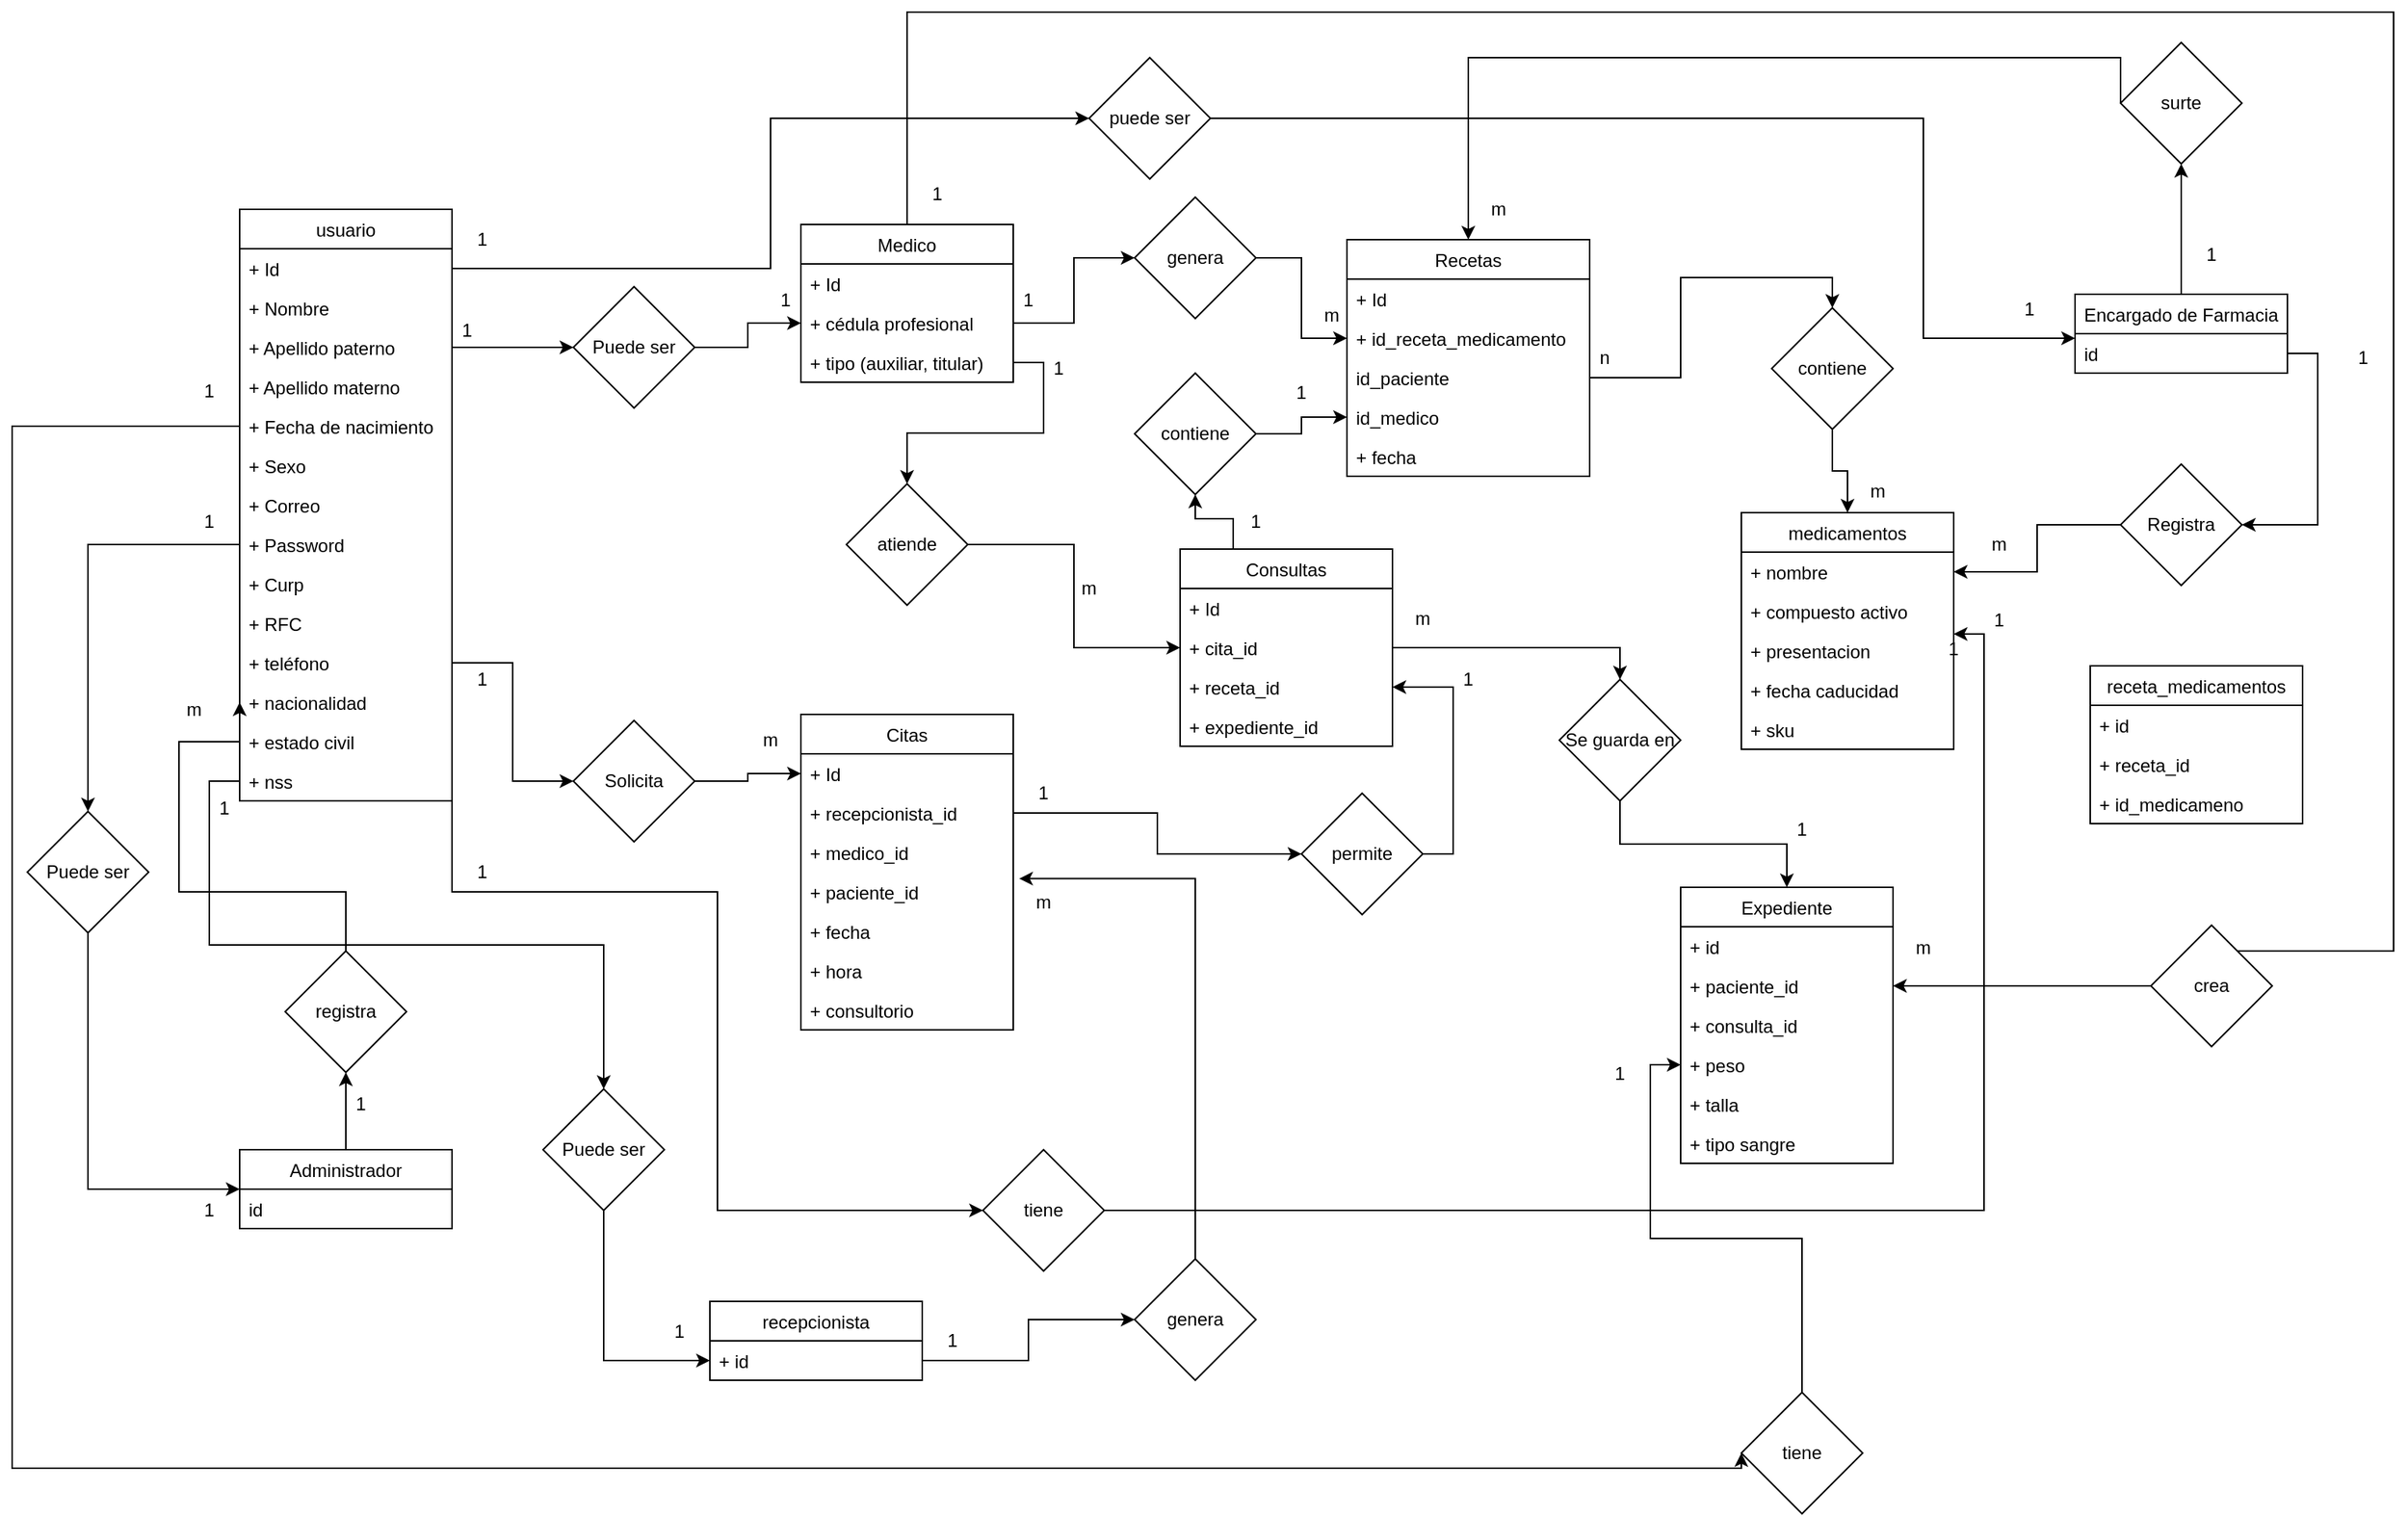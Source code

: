 <mxfile version="13.10.4" type="google"><diagram name="Page-1" id="9f46799a-70d6-7492-0946-bef42562c5a5"><mxGraphModel dx="3268" dy="1892" grid="1" gridSize="10" guides="1" tooltips="1" connect="1" arrows="1" fold="1" page="1" pageScale="1" pageWidth="1100" pageHeight="850" background="#ffffff" math="0" shadow="0"><root><mxCell id="0"/><mxCell id="1" parent="0"/><mxCell id="gloL415B7607aXPu7DoJ-1" value="usuario" style="swimlane;fontStyle=0;childLayout=stackLayout;horizontal=1;startSize=26;fillColor=none;horizontalStack=0;resizeParent=1;resizeParentMax=0;resizeLast=0;collapsible=1;marginBottom=0;" parent="1" vertex="1"><mxGeometry x="60" y="40" width="140" height="390" as="geometry"><mxRectangle x="60" y="40" width="70" height="26" as="alternateBounds"/></mxGeometry></mxCell><mxCell id="gloL415B7607aXPu7DoJ-2" value="+ Id" style="text;strokeColor=none;fillColor=none;align=left;verticalAlign=top;spacingLeft=4;spacingRight=4;overflow=hidden;rotatable=0;points=[[0,0.5],[1,0.5]];portConstraint=eastwest;" parent="gloL415B7607aXPu7DoJ-1" vertex="1"><mxGeometry y="26" width="140" height="26" as="geometry"/></mxCell><mxCell id="gloL415B7607aXPu7DoJ-3" value="+ Nombre" style="text;strokeColor=none;fillColor=none;align=left;verticalAlign=top;spacingLeft=4;spacingRight=4;overflow=hidden;rotatable=0;points=[[0,0.5],[1,0.5]];portConstraint=eastwest;" parent="gloL415B7607aXPu7DoJ-1" vertex="1"><mxGeometry y="52" width="140" height="26" as="geometry"/></mxCell><mxCell id="gloL415B7607aXPu7DoJ-4" value="+ Apellido paterno&#10;" style="text;strokeColor=none;fillColor=none;align=left;verticalAlign=top;spacingLeft=4;spacingRight=4;overflow=hidden;rotatable=0;points=[[0,0.5],[1,0.5]];portConstraint=eastwest;" parent="gloL415B7607aXPu7DoJ-1" vertex="1"><mxGeometry y="78" width="140" height="26" as="geometry"/></mxCell><mxCell id="gloL415B7607aXPu7DoJ-7" value="+ Apellido materno&#10;" style="text;strokeColor=none;fillColor=none;align=left;verticalAlign=top;spacingLeft=4;spacingRight=4;overflow=hidden;rotatable=0;points=[[0,0.5],[1,0.5]];portConstraint=eastwest;" parent="gloL415B7607aXPu7DoJ-1" vertex="1"><mxGeometry y="104" width="140" height="26" as="geometry"/></mxCell><mxCell id="gloL415B7607aXPu7DoJ-11" value="+ Fecha de nacimiento&#10;" style="text;strokeColor=none;fillColor=none;align=left;verticalAlign=top;spacingLeft=4;spacingRight=4;overflow=hidden;rotatable=0;points=[[0,0.5],[1,0.5]];portConstraint=eastwest;" parent="gloL415B7607aXPu7DoJ-1" vertex="1"><mxGeometry y="130" width="140" height="26" as="geometry"/></mxCell><mxCell id="gloL415B7607aXPu7DoJ-12" value="+ Sexo&#10;" style="text;strokeColor=none;fillColor=none;align=left;verticalAlign=top;spacingLeft=4;spacingRight=4;overflow=hidden;rotatable=0;points=[[0,0.5],[1,0.5]];portConstraint=eastwest;" parent="gloL415B7607aXPu7DoJ-1" vertex="1"><mxGeometry y="156" width="140" height="26" as="geometry"/></mxCell><mxCell id="gloL415B7607aXPu7DoJ-8" value="+ Correo&#10;" style="text;strokeColor=none;fillColor=none;align=left;verticalAlign=top;spacingLeft=4;spacingRight=4;overflow=hidden;rotatable=0;points=[[0,0.5],[1,0.5]];portConstraint=eastwest;" parent="gloL415B7607aXPu7DoJ-1" vertex="1"><mxGeometry y="182" width="140" height="26" as="geometry"/></mxCell><mxCell id="gloL415B7607aXPu7DoJ-9" value="+ Password" style="text;strokeColor=none;fillColor=none;align=left;verticalAlign=top;spacingLeft=4;spacingRight=4;overflow=hidden;rotatable=0;points=[[0,0.5],[1,0.5]];portConstraint=eastwest;" parent="gloL415B7607aXPu7DoJ-1" vertex="1"><mxGeometry y="208" width="140" height="26" as="geometry"/></mxCell><mxCell id="gloL415B7607aXPu7DoJ-10" value="+ Curp" style="text;strokeColor=none;fillColor=none;align=left;verticalAlign=top;spacingLeft=4;spacingRight=4;overflow=hidden;rotatable=0;points=[[0,0.5],[1,0.5]];portConstraint=eastwest;" parent="gloL415B7607aXPu7DoJ-1" vertex="1"><mxGeometry y="234" width="140" height="26" as="geometry"/></mxCell><mxCell id="rCrVmFSJIiXBwT7Ef0AW-1" value="+ RFC&#10;" style="text;strokeColor=none;fillColor=none;align=left;verticalAlign=top;spacingLeft=4;spacingRight=4;overflow=hidden;rotatable=0;points=[[0,0.5],[1,0.5]];portConstraint=eastwest;" vertex="1" parent="gloL415B7607aXPu7DoJ-1"><mxGeometry y="260" width="140" height="26" as="geometry"/></mxCell><mxCell id="rCrVmFSJIiXBwT7Ef0AW-5" value="+ teléfono&#10;" style="text;strokeColor=none;fillColor=none;align=left;verticalAlign=top;spacingLeft=4;spacingRight=4;overflow=hidden;rotatable=0;points=[[0,0.5],[1,0.5]];portConstraint=eastwest;" vertex="1" parent="gloL415B7607aXPu7DoJ-1"><mxGeometry y="286" width="140" height="26" as="geometry"/></mxCell><mxCell id="rCrVmFSJIiXBwT7Ef0AW-116" value="+ nacionalidad&#10;" style="text;strokeColor=none;fillColor=none;align=left;verticalAlign=top;spacingLeft=4;spacingRight=4;overflow=hidden;rotatable=0;points=[[0,0.5],[1,0.5]];portConstraint=eastwest;" vertex="1" parent="gloL415B7607aXPu7DoJ-1"><mxGeometry y="312" width="140" height="26" as="geometry"/></mxCell><mxCell id="rCrVmFSJIiXBwT7Ef0AW-6" value="+ estado civil" style="text;strokeColor=none;fillColor=none;align=left;verticalAlign=top;spacingLeft=4;spacingRight=4;overflow=hidden;rotatable=0;points=[[0,0.5],[1,0.5]];portConstraint=eastwest;" vertex="1" parent="gloL415B7607aXPu7DoJ-1"><mxGeometry y="338" width="140" height="26" as="geometry"/></mxCell><mxCell id="rCrVmFSJIiXBwT7Ef0AW-7" value="+ nss&#10;" style="text;strokeColor=none;fillColor=none;align=left;verticalAlign=top;spacingLeft=4;spacingRight=4;overflow=hidden;rotatable=0;points=[[0,0.5],[1,0.5]];portConstraint=eastwest;" vertex="1" parent="gloL415B7607aXPu7DoJ-1"><mxGeometry y="364" width="140" height="26" as="geometry"/></mxCell><mxCell id="rCrVmFSJIiXBwT7Ef0AW-23" style="edgeStyle=orthogonalEdgeStyle;rounded=0;orthogonalLoop=1;jettySize=auto;html=1;exitX=1;exitY=0.5;exitDx=0;exitDy=0;entryX=0;entryY=0.5;entryDx=0;entryDy=0;" edge="1" parent="1" source="rCrVmFSJIiXBwT7Ef0AW-8" target="rCrVmFSJIiXBwT7Ef0AW-21"><mxGeometry relative="1" as="geometry"/></mxCell><mxCell id="rCrVmFSJIiXBwT7Ef0AW-8" value="Puede ser" style="rhombus;whiteSpace=wrap;html=1;" vertex="1" parent="1"><mxGeometry x="280" y="91" width="80" height="80" as="geometry"/></mxCell><mxCell id="rCrVmFSJIiXBwT7Ef0AW-9" style="edgeStyle=orthogonalEdgeStyle;rounded=0;orthogonalLoop=1;jettySize=auto;html=1;exitX=1;exitY=0.5;exitDx=0;exitDy=0;entryX=0;entryY=0.5;entryDx=0;entryDy=0;" edge="1" parent="1" source="gloL415B7607aXPu7DoJ-4" target="rCrVmFSJIiXBwT7Ef0AW-8"><mxGeometry relative="1" as="geometry"/></mxCell><mxCell id="rCrVmFSJIiXBwT7Ef0AW-12" value="1" style="text;html=1;strokeColor=none;fillColor=none;align=center;verticalAlign=middle;whiteSpace=wrap;rounded=0;" vertex="1" parent="1"><mxGeometry x="190" y="110" width="40" height="20" as="geometry"/></mxCell><mxCell id="rCrVmFSJIiXBwT7Ef0AW-210" style="edgeStyle=orthogonalEdgeStyle;rounded=0;orthogonalLoop=1;jettySize=auto;html=1;exitX=0.5;exitY=0;exitDx=0;exitDy=0;entryX=0.5;entryY=0;entryDx=0;entryDy=0;" edge="1" parent="1" source="rCrVmFSJIiXBwT7Ef0AW-19" target="rCrVmFSJIiXBwT7Ef0AW-209"><mxGeometry relative="1" as="geometry"><Array as="points"><mxPoint x="500" y="-90"/><mxPoint x="1480" y="-90"/><mxPoint x="1480" y="529"/></Array></mxGeometry></mxCell><mxCell id="rCrVmFSJIiXBwT7Ef0AW-19" value="Medico" style="swimlane;fontStyle=0;childLayout=stackLayout;horizontal=1;startSize=26;fillColor=none;horizontalStack=0;resizeParent=1;resizeParentMax=0;resizeLast=0;collapsible=1;marginBottom=0;" vertex="1" parent="1"><mxGeometry x="430" y="50" width="140" height="104" as="geometry"/></mxCell><mxCell id="rCrVmFSJIiXBwT7Ef0AW-20" value="+ Id" style="text;strokeColor=none;fillColor=none;align=left;verticalAlign=top;spacingLeft=4;spacingRight=4;overflow=hidden;rotatable=0;points=[[0,0.5],[1,0.5]];portConstraint=eastwest;" vertex="1" parent="rCrVmFSJIiXBwT7Ef0AW-19"><mxGeometry y="26" width="140" height="26" as="geometry"/></mxCell><mxCell id="rCrVmFSJIiXBwT7Ef0AW-21" value="+ cédula profesional" style="text;strokeColor=none;fillColor=none;align=left;verticalAlign=top;spacingLeft=4;spacingRight=4;overflow=hidden;rotatable=0;points=[[0,0.5],[1,0.5]];portConstraint=eastwest;" vertex="1" parent="rCrVmFSJIiXBwT7Ef0AW-19"><mxGeometry y="52" width="140" height="26" as="geometry"/></mxCell><mxCell id="rCrVmFSJIiXBwT7Ef0AW-22" value="+ tipo (auxiliar, titular)" style="text;strokeColor=none;fillColor=none;align=left;verticalAlign=top;spacingLeft=4;spacingRight=4;overflow=hidden;rotatable=0;points=[[0,0.5],[1,0.5]];portConstraint=eastwest;" vertex="1" parent="rCrVmFSJIiXBwT7Ef0AW-19"><mxGeometry y="78" width="140" height="26" as="geometry"/></mxCell><mxCell id="rCrVmFSJIiXBwT7Ef0AW-24" value="1" style="text;html=1;strokeColor=none;fillColor=none;align=center;verticalAlign=middle;whiteSpace=wrap;rounded=0;" vertex="1" parent="1"><mxGeometry x="400" y="90" width="40" height="20" as="geometry"/></mxCell><mxCell id="rCrVmFSJIiXBwT7Ef0AW-38" style="edgeStyle=orthogonalEdgeStyle;rounded=0;orthogonalLoop=1;jettySize=auto;html=1;exitX=1;exitY=0.5;exitDx=0;exitDy=0;entryX=0;entryY=0.5;entryDx=0;entryDy=0;" edge="1" parent="1" source="rCrVmFSJIiXBwT7Ef0AW-26" target="rCrVmFSJIiXBwT7Ef0AW-31"><mxGeometry relative="1" as="geometry"/></mxCell><mxCell id="rCrVmFSJIiXBwT7Ef0AW-26" value="Solicita" style="rhombus;whiteSpace=wrap;html=1;" vertex="1" parent="1"><mxGeometry x="280" y="377" width="80" height="80" as="geometry"/></mxCell><mxCell id="rCrVmFSJIiXBwT7Ef0AW-27" style="edgeStyle=orthogonalEdgeStyle;rounded=0;orthogonalLoop=1;jettySize=auto;html=1;exitX=1;exitY=0.5;exitDx=0;exitDy=0;entryX=0;entryY=0.5;entryDx=0;entryDy=0;" edge="1" parent="1" source="rCrVmFSJIiXBwT7Ef0AW-5" target="rCrVmFSJIiXBwT7Ef0AW-26"><mxGeometry relative="1" as="geometry"/></mxCell><mxCell id="rCrVmFSJIiXBwT7Ef0AW-28" value="1" style="text;html=1;strokeColor=none;fillColor=none;align=center;verticalAlign=middle;whiteSpace=wrap;rounded=0;" vertex="1" parent="1"><mxGeometry x="200" y="340" width="40" height="20" as="geometry"/></mxCell><mxCell id="rCrVmFSJIiXBwT7Ef0AW-30" value="Citas" style="swimlane;fontStyle=0;childLayout=stackLayout;horizontal=1;startSize=26;fillColor=none;horizontalStack=0;resizeParent=1;resizeParentMax=0;resizeLast=0;collapsible=1;marginBottom=0;" vertex="1" parent="1"><mxGeometry x="430" y="373" width="140" height="208" as="geometry"/></mxCell><mxCell id="rCrVmFSJIiXBwT7Ef0AW-31" value="+ Id" style="text;strokeColor=none;fillColor=none;align=left;verticalAlign=top;spacingLeft=4;spacingRight=4;overflow=hidden;rotatable=0;points=[[0,0.5],[1,0.5]];portConstraint=eastwest;" vertex="1" parent="rCrVmFSJIiXBwT7Ef0AW-30"><mxGeometry y="26" width="140" height="26" as="geometry"/></mxCell><mxCell id="rCrVmFSJIiXBwT7Ef0AW-32" value="+ recepcionista_id" style="text;strokeColor=none;fillColor=none;align=left;verticalAlign=top;spacingLeft=4;spacingRight=4;overflow=hidden;rotatable=0;points=[[0,0.5],[1,0.5]];portConstraint=eastwest;" vertex="1" parent="rCrVmFSJIiXBwT7Ef0AW-30"><mxGeometry y="52" width="140" height="26" as="geometry"/></mxCell><mxCell id="rCrVmFSJIiXBwT7Ef0AW-33" value="+ medico_id" style="text;strokeColor=none;fillColor=none;align=left;verticalAlign=top;spacingLeft=4;spacingRight=4;overflow=hidden;rotatable=0;points=[[0,0.5],[1,0.5]];portConstraint=eastwest;" vertex="1" parent="rCrVmFSJIiXBwT7Ef0AW-30"><mxGeometry y="78" width="140" height="26" as="geometry"/></mxCell><mxCell id="rCrVmFSJIiXBwT7Ef0AW-34" value="+ paciente_id" style="text;strokeColor=none;fillColor=none;align=left;verticalAlign=top;spacingLeft=4;spacingRight=4;overflow=hidden;rotatable=0;points=[[0,0.5],[1,0.5]];portConstraint=eastwest;" vertex="1" parent="rCrVmFSJIiXBwT7Ef0AW-30"><mxGeometry y="104" width="140" height="26" as="geometry"/></mxCell><mxCell id="rCrVmFSJIiXBwT7Ef0AW-35" value="+ fecha" style="text;strokeColor=none;fillColor=none;align=left;verticalAlign=top;spacingLeft=4;spacingRight=4;overflow=hidden;rotatable=0;points=[[0,0.5],[1,0.5]];portConstraint=eastwest;" vertex="1" parent="rCrVmFSJIiXBwT7Ef0AW-30"><mxGeometry y="130" width="140" height="26" as="geometry"/></mxCell><mxCell id="rCrVmFSJIiXBwT7Ef0AW-36" value="+ hora" style="text;strokeColor=none;fillColor=none;align=left;verticalAlign=top;spacingLeft=4;spacingRight=4;overflow=hidden;rotatable=0;points=[[0,0.5],[1,0.5]];portConstraint=eastwest;" vertex="1" parent="rCrVmFSJIiXBwT7Ef0AW-30"><mxGeometry y="156" width="140" height="26" as="geometry"/></mxCell><mxCell id="rCrVmFSJIiXBwT7Ef0AW-37" value="+ consultorio" style="text;strokeColor=none;fillColor=none;align=left;verticalAlign=top;spacingLeft=4;spacingRight=4;overflow=hidden;rotatable=0;points=[[0,0.5],[1,0.5]];portConstraint=eastwest;" vertex="1" parent="rCrVmFSJIiXBwT7Ef0AW-30"><mxGeometry y="182" width="140" height="26" as="geometry"/></mxCell><mxCell id="rCrVmFSJIiXBwT7Ef0AW-40" value="m" style="text;html=1;strokeColor=none;fillColor=none;align=center;verticalAlign=middle;whiteSpace=wrap;rounded=0;" vertex="1" parent="1"><mxGeometry x="390" y="380" width="40" height="20" as="geometry"/></mxCell><mxCell id="rCrVmFSJIiXBwT7Ef0AW-50" style="edgeStyle=orthogonalEdgeStyle;rounded=0;orthogonalLoop=1;jettySize=auto;html=1;exitX=1;exitY=0.5;exitDx=0;exitDy=0;" edge="1" parent="1" source="rCrVmFSJIiXBwT7Ef0AW-42" target="rCrVmFSJIiXBwT7Ef0AW-48"><mxGeometry relative="1" as="geometry"/></mxCell><mxCell id="rCrVmFSJIiXBwT7Ef0AW-42" value="genera" style="rhombus;whiteSpace=wrap;html=1;" vertex="1" parent="1"><mxGeometry x="650" y="32" width="80" height="80" as="geometry"/></mxCell><mxCell id="rCrVmFSJIiXBwT7Ef0AW-43" style="edgeStyle=orthogonalEdgeStyle;rounded=0;orthogonalLoop=1;jettySize=auto;html=1;exitX=1;exitY=0.5;exitDx=0;exitDy=0;entryX=0;entryY=0.5;entryDx=0;entryDy=0;" edge="1" parent="1" source="rCrVmFSJIiXBwT7Ef0AW-21" target="rCrVmFSJIiXBwT7Ef0AW-42"><mxGeometry relative="1" as="geometry"/></mxCell><mxCell id="rCrVmFSJIiXBwT7Ef0AW-45" value="1" style="text;html=1;strokeColor=none;fillColor=none;align=center;verticalAlign=middle;whiteSpace=wrap;rounded=0;" vertex="1" parent="1"><mxGeometry x="560" y="90" width="40" height="20" as="geometry"/></mxCell><mxCell id="rCrVmFSJIiXBwT7Ef0AW-46" value="Recetas" style="swimlane;fontStyle=0;childLayout=stackLayout;horizontal=1;startSize=26;fillColor=none;horizontalStack=0;resizeParent=1;resizeParentMax=0;resizeLast=0;collapsible=1;marginBottom=0;" vertex="1" parent="1"><mxGeometry x="790" y="60" width="160" height="156" as="geometry"/></mxCell><mxCell id="rCrVmFSJIiXBwT7Ef0AW-47" value="+ Id" style="text;strokeColor=none;fillColor=none;align=left;verticalAlign=top;spacingLeft=4;spacingRight=4;overflow=hidden;rotatable=0;points=[[0,0.5],[1,0.5]];portConstraint=eastwest;" vertex="1" parent="rCrVmFSJIiXBwT7Ef0AW-46"><mxGeometry y="26" width="160" height="26" as="geometry"/></mxCell><mxCell id="rCrVmFSJIiXBwT7Ef0AW-48" value="+ id_receta_medicamento" style="text;strokeColor=none;fillColor=none;align=left;verticalAlign=top;spacingLeft=4;spacingRight=4;overflow=hidden;rotatable=0;points=[[0,0.5],[1,0.5]];portConstraint=eastwest;" vertex="1" parent="rCrVmFSJIiXBwT7Ef0AW-46"><mxGeometry y="52" width="160" height="26" as="geometry"/></mxCell><mxCell id="rCrVmFSJIiXBwT7Ef0AW-49" value="id_paciente" style="text;strokeColor=none;fillColor=none;align=left;verticalAlign=top;spacingLeft=4;spacingRight=4;overflow=hidden;rotatable=0;points=[[0,0.5],[1,0.5]];portConstraint=eastwest;" vertex="1" parent="rCrVmFSJIiXBwT7Ef0AW-46"><mxGeometry y="78" width="160" height="26" as="geometry"/></mxCell><mxCell id="rCrVmFSJIiXBwT7Ef0AW-54" value="id_medico" style="text;strokeColor=none;fillColor=none;align=left;verticalAlign=top;spacingLeft=4;spacingRight=4;overflow=hidden;rotatable=0;points=[[0,0.5],[1,0.5]];portConstraint=eastwest;" vertex="1" parent="rCrVmFSJIiXBwT7Ef0AW-46"><mxGeometry y="104" width="160" height="26" as="geometry"/></mxCell><mxCell id="rCrVmFSJIiXBwT7Ef0AW-53" value="+ fecha&#10;" style="text;strokeColor=none;fillColor=none;align=left;verticalAlign=top;spacingLeft=4;spacingRight=4;overflow=hidden;rotatable=0;points=[[0,0.5],[1,0.5]];portConstraint=eastwest;" vertex="1" parent="rCrVmFSJIiXBwT7Ef0AW-46"><mxGeometry y="130" width="160" height="26" as="geometry"/></mxCell><mxCell id="rCrVmFSJIiXBwT7Ef0AW-52" value="m" style="text;html=1;strokeColor=none;fillColor=none;align=center;verticalAlign=middle;whiteSpace=wrap;rounded=0;" vertex="1" parent="1"><mxGeometry x="760" y="100" width="40" height="20" as="geometry"/></mxCell><mxCell id="rCrVmFSJIiXBwT7Ef0AW-66" style="edgeStyle=orthogonalEdgeStyle;rounded=0;orthogonalLoop=1;jettySize=auto;html=1;exitX=1;exitY=0.5;exitDx=0;exitDy=0;entryX=0;entryY=0.5;entryDx=0;entryDy=0;" edge="1" parent="1" source="rCrVmFSJIiXBwT7Ef0AW-55" target="rCrVmFSJIiXBwT7Ef0AW-64"><mxGeometry relative="1" as="geometry"/></mxCell><mxCell id="rCrVmFSJIiXBwT7Ef0AW-55" value="atiende" style="rhombus;whiteSpace=wrap;html=1;" vertex="1" parent="1"><mxGeometry x="460" y="221" width="80" height="80" as="geometry"/></mxCell><mxCell id="rCrVmFSJIiXBwT7Ef0AW-57" style="edgeStyle=orthogonalEdgeStyle;rounded=0;orthogonalLoop=1;jettySize=auto;html=1;exitX=1;exitY=0.5;exitDx=0;exitDy=0;" edge="1" parent="1" source="rCrVmFSJIiXBwT7Ef0AW-22" target="rCrVmFSJIiXBwT7Ef0AW-55"><mxGeometry relative="1" as="geometry"/></mxCell><mxCell id="rCrVmFSJIiXBwT7Ef0AW-58" value="1" style="text;html=1;strokeColor=none;fillColor=none;align=center;verticalAlign=middle;whiteSpace=wrap;rounded=0;" vertex="1" parent="1"><mxGeometry x="500" y="20" width="40" height="20" as="geometry"/></mxCell><mxCell id="rCrVmFSJIiXBwT7Ef0AW-203" style="edgeStyle=orthogonalEdgeStyle;rounded=0;orthogonalLoop=1;jettySize=auto;html=1;exitX=0.25;exitY=0;exitDx=0;exitDy=0;entryX=0.5;entryY=1;entryDx=0;entryDy=0;" edge="1" parent="1" source="rCrVmFSJIiXBwT7Ef0AW-62" target="rCrVmFSJIiXBwT7Ef0AW-202"><mxGeometry relative="1" as="geometry"/></mxCell><mxCell id="rCrVmFSJIiXBwT7Ef0AW-62" value="Consultas" style="swimlane;fontStyle=0;childLayout=stackLayout;horizontal=1;startSize=26;fillColor=none;horizontalStack=0;resizeParent=1;resizeParentMax=0;resizeLast=0;collapsible=1;marginBottom=0;" vertex="1" parent="1"><mxGeometry x="680" y="264" width="140" height="130" as="geometry"/></mxCell><mxCell id="rCrVmFSJIiXBwT7Ef0AW-63" value="+ Id" style="text;strokeColor=none;fillColor=none;align=left;verticalAlign=top;spacingLeft=4;spacingRight=4;overflow=hidden;rotatable=0;points=[[0,0.5],[1,0.5]];portConstraint=eastwest;" vertex="1" parent="rCrVmFSJIiXBwT7Ef0AW-62"><mxGeometry y="26" width="140" height="26" as="geometry"/></mxCell><mxCell id="rCrVmFSJIiXBwT7Ef0AW-64" value="+ cita_id" style="text;strokeColor=none;fillColor=none;align=left;verticalAlign=top;spacingLeft=4;spacingRight=4;overflow=hidden;rotatable=0;points=[[0,0.5],[1,0.5]];portConstraint=eastwest;" vertex="1" parent="rCrVmFSJIiXBwT7Ef0AW-62"><mxGeometry y="52" width="140" height="26" as="geometry"/></mxCell><mxCell id="rCrVmFSJIiXBwT7Ef0AW-65" value="+ receta_id" style="text;strokeColor=none;fillColor=none;align=left;verticalAlign=top;spacingLeft=4;spacingRight=4;overflow=hidden;rotatable=0;points=[[0,0.5],[1,0.5]];portConstraint=eastwest;" vertex="1" parent="rCrVmFSJIiXBwT7Ef0AW-62"><mxGeometry y="78" width="140" height="26" as="geometry"/></mxCell><mxCell id="rCrVmFSJIiXBwT7Ef0AW-69" value="+ expediente_id" style="text;strokeColor=none;fillColor=none;align=left;verticalAlign=top;spacingLeft=4;spacingRight=4;overflow=hidden;rotatable=0;points=[[0,0.5],[1,0.5]];portConstraint=eastwest;" vertex="1" parent="rCrVmFSJIiXBwT7Ef0AW-62"><mxGeometry y="104" width="140" height="26" as="geometry"/></mxCell><mxCell id="rCrVmFSJIiXBwT7Ef0AW-67" value="m" style="text;html=1;strokeColor=none;fillColor=none;align=center;verticalAlign=middle;whiteSpace=wrap;rounded=0;" vertex="1" parent="1"><mxGeometry x="600" y="280" width="40" height="20" as="geometry"/></mxCell><mxCell id="rCrVmFSJIiXBwT7Ef0AW-76" style="edgeStyle=orthogonalEdgeStyle;rounded=0;orthogonalLoop=1;jettySize=auto;html=1;exitX=0.5;exitY=1;exitDx=0;exitDy=0;entryX=0.5;entryY=0;entryDx=0;entryDy=0;" edge="1" parent="1" source="rCrVmFSJIiXBwT7Ef0AW-70" target="rCrVmFSJIiXBwT7Ef0AW-72"><mxGeometry relative="1" as="geometry"/></mxCell><mxCell id="rCrVmFSJIiXBwT7Ef0AW-70" value="Se guarda en" style="rhombus;whiteSpace=wrap;html=1;" vertex="1" parent="1"><mxGeometry x="930" y="350" width="80" height="80" as="geometry"/></mxCell><mxCell id="rCrVmFSJIiXBwT7Ef0AW-71" style="edgeStyle=orthogonalEdgeStyle;rounded=0;orthogonalLoop=1;jettySize=auto;html=1;exitX=1;exitY=0.5;exitDx=0;exitDy=0;entryX=0.5;entryY=0;entryDx=0;entryDy=0;" edge="1" parent="1" source="rCrVmFSJIiXBwT7Ef0AW-64" target="rCrVmFSJIiXBwT7Ef0AW-70"><mxGeometry relative="1" as="geometry"/></mxCell><mxCell id="rCrVmFSJIiXBwT7Ef0AW-72" value="Expediente" style="swimlane;fontStyle=0;childLayout=stackLayout;horizontal=1;startSize=26;fillColor=none;horizontalStack=0;resizeParent=1;resizeParentMax=0;resizeLast=0;collapsible=1;marginBottom=0;" vertex="1" parent="1"><mxGeometry x="1010" y="487" width="140" height="182" as="geometry"/></mxCell><mxCell id="rCrVmFSJIiXBwT7Ef0AW-73" value="+ id" style="text;strokeColor=none;fillColor=none;align=left;verticalAlign=top;spacingLeft=4;spacingRight=4;overflow=hidden;rotatable=0;points=[[0,0.5],[1,0.5]];portConstraint=eastwest;" vertex="1" parent="rCrVmFSJIiXBwT7Ef0AW-72"><mxGeometry y="26" width="140" height="26" as="geometry"/></mxCell><mxCell id="rCrVmFSJIiXBwT7Ef0AW-82" value="+ paciente_id" style="text;strokeColor=none;fillColor=none;align=left;verticalAlign=top;spacingLeft=4;spacingRight=4;overflow=hidden;rotatable=0;points=[[0,0.5],[1,0.5]];portConstraint=eastwest;" vertex="1" parent="rCrVmFSJIiXBwT7Ef0AW-72"><mxGeometry y="52" width="140" height="26" as="geometry"/></mxCell><mxCell id="rCrVmFSJIiXBwT7Ef0AW-83" value="+ consulta_id" style="text;strokeColor=none;fillColor=none;align=left;verticalAlign=top;spacingLeft=4;spacingRight=4;overflow=hidden;rotatable=0;points=[[0,0.5],[1,0.5]];portConstraint=eastwest;" vertex="1" parent="rCrVmFSJIiXBwT7Ef0AW-72"><mxGeometry y="78" width="140" height="26" as="geometry"/></mxCell><mxCell id="rCrVmFSJIiXBwT7Ef0AW-74" value="+ peso" style="text;strokeColor=none;fillColor=none;align=left;verticalAlign=top;spacingLeft=4;spacingRight=4;overflow=hidden;rotatable=0;points=[[0,0.5],[1,0.5]];portConstraint=eastwest;" vertex="1" parent="rCrVmFSJIiXBwT7Ef0AW-72"><mxGeometry y="104" width="140" height="26" as="geometry"/></mxCell><mxCell id="rCrVmFSJIiXBwT7Ef0AW-75" value="+ talla" style="text;strokeColor=none;fillColor=none;align=left;verticalAlign=top;spacingLeft=4;spacingRight=4;overflow=hidden;rotatable=0;points=[[0,0.5],[1,0.5]];portConstraint=eastwest;" vertex="1" parent="rCrVmFSJIiXBwT7Ef0AW-72"><mxGeometry y="130" width="140" height="26" as="geometry"/></mxCell><mxCell id="rCrVmFSJIiXBwT7Ef0AW-208" value="+ tipo sangre" style="text;strokeColor=none;fillColor=none;align=left;verticalAlign=top;spacingLeft=4;spacingRight=4;overflow=hidden;rotatable=0;points=[[0,0.5],[1,0.5]];portConstraint=eastwest;" vertex="1" parent="rCrVmFSJIiXBwT7Ef0AW-72"><mxGeometry y="156" width="140" height="26" as="geometry"/></mxCell><mxCell id="rCrVmFSJIiXBwT7Ef0AW-77" value="m" style="text;html=1;strokeColor=none;fillColor=none;align=center;verticalAlign=middle;whiteSpace=wrap;rounded=0;" vertex="1" parent="1"><mxGeometry x="820" y="300" width="40" height="20" as="geometry"/></mxCell><mxCell id="rCrVmFSJIiXBwT7Ef0AW-81" value="1" style="text;html=1;strokeColor=none;fillColor=none;align=center;verticalAlign=middle;whiteSpace=wrap;rounded=0;" vertex="1" parent="1"><mxGeometry x="1070" y="437" width="40" height="23" as="geometry"/></mxCell><mxCell id="rCrVmFSJIiXBwT7Ef0AW-113" style="edgeStyle=orthogonalEdgeStyle;rounded=0;orthogonalLoop=1;jettySize=auto;html=1;exitX=0.5;exitY=1;exitDx=0;exitDy=0;" edge="1" parent="1" source="rCrVmFSJIiXBwT7Ef0AW-86" target="rCrVmFSJIiXBwT7Ef0AW-105"><mxGeometry relative="1" as="geometry"/></mxCell><mxCell id="rCrVmFSJIiXBwT7Ef0AW-86" value="contiene" style="rhombus;whiteSpace=wrap;html=1;" vertex="1" parent="1"><mxGeometry x="1070" y="105" width="80" height="80" as="geometry"/></mxCell><mxCell id="rCrVmFSJIiXBwT7Ef0AW-87" style="edgeStyle=orthogonalEdgeStyle;rounded=0;orthogonalLoop=1;jettySize=auto;html=1;exitX=1;exitY=0.5;exitDx=0;exitDy=0;entryX=0.5;entryY=0;entryDx=0;entryDy=0;" edge="1" parent="1" source="rCrVmFSJIiXBwT7Ef0AW-49" target="rCrVmFSJIiXBwT7Ef0AW-86"><mxGeometry relative="1" as="geometry"/></mxCell><mxCell id="rCrVmFSJIiXBwT7Ef0AW-88" value="receta_medicamentos" style="swimlane;fontStyle=0;childLayout=stackLayout;horizontal=1;startSize=26;fillColor=none;horizontalStack=0;resizeParent=1;resizeParentMax=0;resizeLast=0;collapsible=1;marginBottom=0;" vertex="1" parent="1"><mxGeometry x="1280" y="341" width="140" height="104" as="geometry"/></mxCell><mxCell id="rCrVmFSJIiXBwT7Ef0AW-89" value="+ id" style="text;strokeColor=none;fillColor=none;align=left;verticalAlign=top;spacingLeft=4;spacingRight=4;overflow=hidden;rotatable=0;points=[[0,0.5],[1,0.5]];portConstraint=eastwest;" vertex="1" parent="rCrVmFSJIiXBwT7Ef0AW-88"><mxGeometry y="26" width="140" height="26" as="geometry"/></mxCell><mxCell id="rCrVmFSJIiXBwT7Ef0AW-90" value="+ receta_id" style="text;strokeColor=none;fillColor=none;align=left;verticalAlign=top;spacingLeft=4;spacingRight=4;overflow=hidden;rotatable=0;points=[[0,0.5],[1,0.5]];portConstraint=eastwest;" vertex="1" parent="rCrVmFSJIiXBwT7Ef0AW-88"><mxGeometry y="52" width="140" height="26" as="geometry"/></mxCell><mxCell id="rCrVmFSJIiXBwT7Ef0AW-91" value="+ id_medicameno" style="text;strokeColor=none;fillColor=none;align=left;verticalAlign=top;spacingLeft=4;spacingRight=4;overflow=hidden;rotatable=0;points=[[0,0.5],[1,0.5]];portConstraint=eastwest;" vertex="1" parent="rCrVmFSJIiXBwT7Ef0AW-88"><mxGeometry y="78" width="140" height="26" as="geometry"/></mxCell><mxCell id="rCrVmFSJIiXBwT7Ef0AW-95" value="m" style="text;html=1;strokeColor=none;fillColor=none;align=center;verticalAlign=middle;whiteSpace=wrap;rounded=0;" vertex="1" parent="1"><mxGeometry x="1120" y="216" width="40" height="20" as="geometry"/></mxCell><mxCell id="rCrVmFSJIiXBwT7Ef0AW-97" value="1" style="text;html=1;strokeColor=none;fillColor=none;align=center;verticalAlign=middle;whiteSpace=wrap;rounded=0;" vertex="1" parent="1"><mxGeometry x="1170" y="320" width="40" height="20" as="geometry"/></mxCell><mxCell id="rCrVmFSJIiXBwT7Ef0AW-100" value="n" style="text;html=1;strokeColor=none;fillColor=none;align=center;verticalAlign=middle;whiteSpace=wrap;rounded=0;" vertex="1" parent="1"><mxGeometry x="940" y="128" width="40" height="20" as="geometry"/></mxCell><mxCell id="rCrVmFSJIiXBwT7Ef0AW-105" value="medicamentos" style="swimlane;fontStyle=0;childLayout=stackLayout;horizontal=1;startSize=26;fillColor=none;horizontalStack=0;resizeParent=1;resizeParentMax=0;resizeLast=0;collapsible=1;marginBottom=0;" vertex="1" parent="1"><mxGeometry x="1050" y="240" width="140" height="156" as="geometry"/></mxCell><mxCell id="rCrVmFSJIiXBwT7Ef0AW-106" value="+ nombre" style="text;strokeColor=none;fillColor=none;align=left;verticalAlign=top;spacingLeft=4;spacingRight=4;overflow=hidden;rotatable=0;points=[[0,0.5],[1,0.5]];portConstraint=eastwest;" vertex="1" parent="rCrVmFSJIiXBwT7Ef0AW-105"><mxGeometry y="26" width="140" height="26" as="geometry"/></mxCell><mxCell id="rCrVmFSJIiXBwT7Ef0AW-107" value="+ compuesto activo" style="text;strokeColor=none;fillColor=none;align=left;verticalAlign=top;spacingLeft=4;spacingRight=4;overflow=hidden;rotatable=0;points=[[0,0.5],[1,0.5]];portConstraint=eastwest;" vertex="1" parent="rCrVmFSJIiXBwT7Ef0AW-105"><mxGeometry y="52" width="140" height="26" as="geometry"/></mxCell><mxCell id="rCrVmFSJIiXBwT7Ef0AW-108" value="+ presentacion" style="text;strokeColor=none;fillColor=none;align=left;verticalAlign=top;spacingLeft=4;spacingRight=4;overflow=hidden;rotatable=0;points=[[0,0.5],[1,0.5]];portConstraint=eastwest;" vertex="1" parent="rCrVmFSJIiXBwT7Ef0AW-105"><mxGeometry y="78" width="140" height="26" as="geometry"/></mxCell><mxCell id="rCrVmFSJIiXBwT7Ef0AW-110" value="+ fecha caducidad" style="text;strokeColor=none;fillColor=none;align=left;verticalAlign=top;spacingLeft=4;spacingRight=4;overflow=hidden;rotatable=0;points=[[0,0.5],[1,0.5]];portConstraint=eastwest;" vertex="1" parent="rCrVmFSJIiXBwT7Ef0AW-105"><mxGeometry y="104" width="140" height="26" as="geometry"/></mxCell><mxCell id="rCrVmFSJIiXBwT7Ef0AW-111" value="+ sku" style="text;strokeColor=none;fillColor=none;align=left;verticalAlign=top;spacingLeft=4;spacingRight=4;overflow=hidden;rotatable=0;points=[[0,0.5],[1,0.5]];portConstraint=eastwest;" vertex="1" parent="rCrVmFSJIiXBwT7Ef0AW-105"><mxGeometry y="130" width="140" height="26" as="geometry"/></mxCell><mxCell id="rCrVmFSJIiXBwT7Ef0AW-122" style="edgeStyle=orthogonalEdgeStyle;rounded=0;orthogonalLoop=1;jettySize=auto;html=1;exitX=1;exitY=0.5;exitDx=0;exitDy=0;entryX=0.5;entryY=0;entryDx=0;entryDy=0;" edge="1" parent="1" source="rCrVmFSJIiXBwT7Ef0AW-117" target="rCrVmFSJIiXBwT7Ef0AW-97"><mxGeometry relative="1" as="geometry"><Array as="points"><mxPoint x="1210" y="700"/><mxPoint x="1210" y="320"/></Array></mxGeometry></mxCell><mxCell id="rCrVmFSJIiXBwT7Ef0AW-117" value="tiene" style="rhombus;whiteSpace=wrap;html=1;" vertex="1" parent="1"><mxGeometry x="550" y="660" width="80" height="80" as="geometry"/></mxCell><mxCell id="rCrVmFSJIiXBwT7Ef0AW-118" style="edgeStyle=orthogonalEdgeStyle;rounded=0;orthogonalLoop=1;jettySize=auto;html=1;exitX=1;exitY=0.5;exitDx=0;exitDy=0;entryX=0;entryY=0.5;entryDx=0;entryDy=0;" edge="1" parent="1" source="rCrVmFSJIiXBwT7Ef0AW-7" target="rCrVmFSJIiXBwT7Ef0AW-117"><mxGeometry relative="1" as="geometry"><Array as="points"><mxPoint x="200" y="490"/><mxPoint x="375" y="490"/><mxPoint x="375" y="700"/></Array></mxGeometry></mxCell><mxCell id="rCrVmFSJIiXBwT7Ef0AW-119" value="1" style="text;html=1;strokeColor=none;fillColor=none;align=center;verticalAlign=middle;whiteSpace=wrap;rounded=0;" vertex="1" parent="1"><mxGeometry x="200" y="467" width="40" height="20" as="geometry"/></mxCell><mxCell id="rCrVmFSJIiXBwT7Ef0AW-123" value="1" style="text;html=1;strokeColor=none;fillColor=none;align=center;verticalAlign=middle;whiteSpace=wrap;rounded=0;" vertex="1" parent="1"><mxGeometry x="1200" y="301" width="40" height="20" as="geometry"/></mxCell><mxCell id="rCrVmFSJIiXBwT7Ef0AW-134" style="edgeStyle=orthogonalEdgeStyle;rounded=0;orthogonalLoop=1;jettySize=auto;html=1;exitX=0.5;exitY=0;exitDx=0;exitDy=0;entryX=0.5;entryY=1;entryDx=0;entryDy=0;" edge="1" parent="1" source="rCrVmFSJIiXBwT7Ef0AW-129" target="rCrVmFSJIiXBwT7Ef0AW-133"><mxGeometry relative="1" as="geometry"/></mxCell><mxCell id="rCrVmFSJIiXBwT7Ef0AW-129" value="Administrador" style="swimlane;fontStyle=0;childLayout=stackLayout;horizontal=1;startSize=26;fillColor=none;horizontalStack=0;resizeParent=1;resizeParentMax=0;resizeLast=0;collapsible=1;marginBottom=0;" vertex="1" parent="1"><mxGeometry x="60" y="660" width="140" height="52" as="geometry"/></mxCell><mxCell id="rCrVmFSJIiXBwT7Ef0AW-130" value="id" style="text;strokeColor=none;fillColor=none;align=left;verticalAlign=top;spacingLeft=4;spacingRight=4;overflow=hidden;rotatable=0;points=[[0,0.5],[1,0.5]];portConstraint=eastwest;" vertex="1" parent="rCrVmFSJIiXBwT7Ef0AW-129"><mxGeometry y="26" width="140" height="26" as="geometry"/></mxCell><mxCell id="rCrVmFSJIiXBwT7Ef0AW-140" style="edgeStyle=orthogonalEdgeStyle;rounded=0;orthogonalLoop=1;jettySize=auto;html=1;exitX=0.5;exitY=0;exitDx=0;exitDy=0;entryX=0;entryY=0.5;entryDx=0;entryDy=0;" edge="1" parent="1" source="rCrVmFSJIiXBwT7Ef0AW-133" target="rCrVmFSJIiXBwT7Ef0AW-116"><mxGeometry relative="1" as="geometry"><Array as="points"><mxPoint x="130" y="490"/><mxPoint x="20" y="490"/><mxPoint x="20" y="391"/></Array></mxGeometry></mxCell><mxCell id="rCrVmFSJIiXBwT7Ef0AW-133" value="registra" style="rhombus;whiteSpace=wrap;html=1;" vertex="1" parent="1"><mxGeometry x="90" y="529" width="80" height="80" as="geometry"/></mxCell><mxCell id="rCrVmFSJIiXBwT7Ef0AW-145" style="edgeStyle=orthogonalEdgeStyle;rounded=0;orthogonalLoop=1;jettySize=auto;html=1;exitX=0.5;exitY=1;exitDx=0;exitDy=0;entryX=0;entryY=0.5;entryDx=0;entryDy=0;" edge="1" parent="1" source="rCrVmFSJIiXBwT7Ef0AW-137" target="rCrVmFSJIiXBwT7Ef0AW-129"><mxGeometry relative="1" as="geometry"/></mxCell><mxCell id="rCrVmFSJIiXBwT7Ef0AW-137" value="Puede ser" style="rhombus;whiteSpace=wrap;html=1;" vertex="1" parent="1"><mxGeometry x="-80" y="437" width="80" height="80" as="geometry"/></mxCell><mxCell id="rCrVmFSJIiXBwT7Ef0AW-138" style="edgeStyle=orthogonalEdgeStyle;rounded=0;orthogonalLoop=1;jettySize=auto;html=1;exitX=0;exitY=0.5;exitDx=0;exitDy=0;entryX=0.5;entryY=0;entryDx=0;entryDy=0;" edge="1" parent="1" source="gloL415B7607aXPu7DoJ-9" target="rCrVmFSJIiXBwT7Ef0AW-137"><mxGeometry relative="1" as="geometry"/></mxCell><mxCell id="rCrVmFSJIiXBwT7Ef0AW-141" value="1" style="text;html=1;strokeColor=none;fillColor=none;align=center;verticalAlign=middle;whiteSpace=wrap;rounded=0;" vertex="1" parent="1"><mxGeometry x="120" y="620" width="40" height="20" as="geometry"/></mxCell><mxCell id="rCrVmFSJIiXBwT7Ef0AW-142" value="m" style="text;html=1;strokeColor=none;fillColor=none;align=center;verticalAlign=middle;whiteSpace=wrap;rounded=0;" vertex="1" parent="1"><mxGeometry x="10" y="360" width="40" height="20" as="geometry"/></mxCell><mxCell id="rCrVmFSJIiXBwT7Ef0AW-143" value="1" style="text;html=1;strokeColor=none;fillColor=none;align=center;verticalAlign=middle;whiteSpace=wrap;rounded=0;" vertex="1" parent="1"><mxGeometry x="20" y="236" width="40" height="20" as="geometry"/></mxCell><mxCell id="rCrVmFSJIiXBwT7Ef0AW-144" value="1" style="text;html=1;strokeColor=none;fillColor=none;align=center;verticalAlign=middle;whiteSpace=wrap;rounded=0;" vertex="1" parent="1"><mxGeometry x="20" y="690" width="40" height="20" as="geometry"/></mxCell><mxCell id="rCrVmFSJIiXBwT7Ef0AW-150" value="recepcionista" style="swimlane;fontStyle=0;childLayout=stackLayout;horizontal=1;startSize=26;fillColor=none;horizontalStack=0;resizeParent=1;resizeParentMax=0;resizeLast=0;collapsible=1;marginBottom=0;" vertex="1" parent="1"><mxGeometry x="370" y="760" width="140" height="52" as="geometry"/></mxCell><mxCell id="rCrVmFSJIiXBwT7Ef0AW-151" value="+ id" style="text;strokeColor=none;fillColor=none;align=left;verticalAlign=top;spacingLeft=4;spacingRight=4;overflow=hidden;rotatable=0;points=[[0,0.5],[1,0.5]];portConstraint=eastwest;" vertex="1" parent="rCrVmFSJIiXBwT7Ef0AW-150"><mxGeometry y="26" width="140" height="26" as="geometry"/></mxCell><mxCell id="rCrVmFSJIiXBwT7Ef0AW-156" style="edgeStyle=orthogonalEdgeStyle;rounded=0;orthogonalLoop=1;jettySize=auto;html=1;exitX=0.5;exitY=1;exitDx=0;exitDy=0;entryX=0;entryY=0.5;entryDx=0;entryDy=0;" edge="1" parent="1" source="rCrVmFSJIiXBwT7Ef0AW-154" target="rCrVmFSJIiXBwT7Ef0AW-151"><mxGeometry relative="1" as="geometry"/></mxCell><mxCell id="rCrVmFSJIiXBwT7Ef0AW-154" value="Puede ser" style="rhombus;whiteSpace=wrap;html=1;" vertex="1" parent="1"><mxGeometry x="260" y="620" width="80" height="80" as="geometry"/></mxCell><mxCell id="rCrVmFSJIiXBwT7Ef0AW-155" style="edgeStyle=orthogonalEdgeStyle;rounded=0;orthogonalLoop=1;jettySize=auto;html=1;exitX=0;exitY=0.5;exitDx=0;exitDy=0;entryX=0.5;entryY=0;entryDx=0;entryDy=0;" edge="1" parent="1" source="rCrVmFSJIiXBwT7Ef0AW-7" target="rCrVmFSJIiXBwT7Ef0AW-154"><mxGeometry relative="1" as="geometry"><mxPoint x="300" y="620" as="targetPoint"/></mxGeometry></mxCell><mxCell id="rCrVmFSJIiXBwT7Ef0AW-159" style="edgeStyle=orthogonalEdgeStyle;rounded=0;orthogonalLoop=1;jettySize=auto;html=1;exitX=0.5;exitY=0;exitDx=0;exitDy=0;entryX=1.028;entryY=0.165;entryDx=0;entryDy=0;entryPerimeter=0;" edge="1" parent="1" source="rCrVmFSJIiXBwT7Ef0AW-158" target="rCrVmFSJIiXBwT7Ef0AW-34"><mxGeometry relative="1" as="geometry"/></mxCell><mxCell id="rCrVmFSJIiXBwT7Ef0AW-158" value="genera" style="rhombus;whiteSpace=wrap;html=1;" vertex="1" parent="1"><mxGeometry x="650" y="732" width="80" height="80" as="geometry"/></mxCell><mxCell id="rCrVmFSJIiXBwT7Ef0AW-160" style="edgeStyle=orthogonalEdgeStyle;rounded=0;orthogonalLoop=1;jettySize=auto;html=1;exitX=1;exitY=0.5;exitDx=0;exitDy=0;entryX=0;entryY=0.5;entryDx=0;entryDy=0;" edge="1" parent="1" source="rCrVmFSJIiXBwT7Ef0AW-151" target="rCrVmFSJIiXBwT7Ef0AW-158"><mxGeometry relative="1" as="geometry"/></mxCell><mxCell id="rCrVmFSJIiXBwT7Ef0AW-161" value="m" style="text;html=1;strokeColor=none;fillColor=none;align=center;verticalAlign=middle;whiteSpace=wrap;rounded=0;" vertex="1" parent="1"><mxGeometry x="570" y="487" width="40" height="20" as="geometry"/></mxCell><mxCell id="rCrVmFSJIiXBwT7Ef0AW-162" value="1" style="text;html=1;strokeColor=none;fillColor=none;align=center;verticalAlign=middle;whiteSpace=wrap;rounded=0;" vertex="1" parent="1"><mxGeometry x="510" y="776" width="40" height="20" as="geometry"/></mxCell><mxCell id="rCrVmFSJIiXBwT7Ef0AW-163" value="1" style="text;html=1;strokeColor=none;fillColor=none;align=center;verticalAlign=middle;whiteSpace=wrap;rounded=0;" vertex="1" parent="1"><mxGeometry x="30" y="425" width="40" height="20" as="geometry"/></mxCell><mxCell id="rCrVmFSJIiXBwT7Ef0AW-164" value="1" style="text;html=1;strokeColor=none;fillColor=none;align=center;verticalAlign=middle;whiteSpace=wrap;rounded=0;" vertex="1" parent="1"><mxGeometry x="330" y="770" width="40" height="20" as="geometry"/></mxCell><mxCell id="rCrVmFSJIiXBwT7Ef0AW-170" style="edgeStyle=orthogonalEdgeStyle;rounded=0;orthogonalLoop=1;jettySize=auto;html=1;exitX=1;exitY=0.5;exitDx=0;exitDy=0;entryX=1;entryY=0.5;entryDx=0;entryDy=0;" edge="1" parent="1" source="rCrVmFSJIiXBwT7Ef0AW-168" target="rCrVmFSJIiXBwT7Ef0AW-65"><mxGeometry relative="1" as="geometry"/></mxCell><mxCell id="rCrVmFSJIiXBwT7Ef0AW-168" value="permite" style="rhombus;whiteSpace=wrap;html=1;" vertex="1" parent="1"><mxGeometry x="760" y="425" width="80" height="80" as="geometry"/></mxCell><mxCell id="rCrVmFSJIiXBwT7Ef0AW-169" style="edgeStyle=orthogonalEdgeStyle;rounded=0;orthogonalLoop=1;jettySize=auto;html=1;exitX=1;exitY=0.5;exitDx=0;exitDy=0;entryX=0;entryY=0.5;entryDx=0;entryDy=0;" edge="1" parent="1" source="rCrVmFSJIiXBwT7Ef0AW-32" target="rCrVmFSJIiXBwT7Ef0AW-168"><mxGeometry relative="1" as="geometry"/></mxCell><mxCell id="rCrVmFSJIiXBwT7Ef0AW-172" value="1" style="text;html=1;strokeColor=none;fillColor=none;align=center;verticalAlign=middle;whiteSpace=wrap;rounded=0;" vertex="1" parent="1"><mxGeometry x="850" y="340" width="40" height="20" as="geometry"/></mxCell><mxCell id="rCrVmFSJIiXBwT7Ef0AW-173" value="1" style="text;html=1;strokeColor=none;fillColor=none;align=center;verticalAlign=middle;whiteSpace=wrap;rounded=0;" vertex="1" parent="1"><mxGeometry x="570" y="415" width="40" height="20" as="geometry"/></mxCell><mxCell id="rCrVmFSJIiXBwT7Ef0AW-193" style="edgeStyle=orthogonalEdgeStyle;rounded=0;orthogonalLoop=1;jettySize=auto;html=1;exitX=0.5;exitY=0;exitDx=0;exitDy=0;entryX=0.5;entryY=1;entryDx=0;entryDy=0;" edge="1" parent="1" source="rCrVmFSJIiXBwT7Ef0AW-174" target="rCrVmFSJIiXBwT7Ef0AW-191"><mxGeometry relative="1" as="geometry"/></mxCell><mxCell id="rCrVmFSJIiXBwT7Ef0AW-174" value="Encargado de Farmacia" style="swimlane;fontStyle=0;childLayout=stackLayout;horizontal=1;startSize=26;fillColor=none;horizontalStack=0;resizeParent=1;resizeParentMax=0;resizeLast=0;collapsible=1;marginBottom=0;" vertex="1" parent="1"><mxGeometry x="1270" y="96" width="140" height="52" as="geometry"/></mxCell><mxCell id="rCrVmFSJIiXBwT7Ef0AW-175" value="id" style="text;strokeColor=none;fillColor=none;align=left;verticalAlign=top;spacingLeft=4;spacingRight=4;overflow=hidden;rotatable=0;points=[[0,0.5],[1,0.5]];portConstraint=eastwest;" vertex="1" parent="rCrVmFSJIiXBwT7Ef0AW-174"><mxGeometry y="26" width="140" height="26" as="geometry"/></mxCell><mxCell id="rCrVmFSJIiXBwT7Ef0AW-182" style="edgeStyle=orthogonalEdgeStyle;rounded=0;orthogonalLoop=1;jettySize=auto;html=1;exitX=1;exitY=0.5;exitDx=0;exitDy=0;entryX=0;entryY=0.5;entryDx=0;entryDy=0;" edge="1" parent="1" source="rCrVmFSJIiXBwT7Ef0AW-180"><mxGeometry relative="1" as="geometry"><mxPoint x="1270" y="125" as="targetPoint"/><Array as="points"><mxPoint x="1170" y="-20"/><mxPoint x="1170" y="125"/></Array></mxGeometry></mxCell><mxCell id="rCrVmFSJIiXBwT7Ef0AW-180" value="puede ser" style="rhombus;whiteSpace=wrap;html=1;" vertex="1" parent="1"><mxGeometry x="620" y="-60" width="80" height="80" as="geometry"/></mxCell><mxCell id="rCrVmFSJIiXBwT7Ef0AW-181" style="edgeStyle=orthogonalEdgeStyle;rounded=0;orthogonalLoop=1;jettySize=auto;html=1;exitX=1;exitY=0.5;exitDx=0;exitDy=0;entryX=0;entryY=0.5;entryDx=0;entryDy=0;" edge="1" parent="1" source="gloL415B7607aXPu7DoJ-2" target="rCrVmFSJIiXBwT7Ef0AW-180"><mxGeometry relative="1" as="geometry"/></mxCell><mxCell id="rCrVmFSJIiXBwT7Ef0AW-183" value="1" style="text;html=1;strokeColor=none;fillColor=none;align=center;verticalAlign=middle;whiteSpace=wrap;rounded=0;" vertex="1" parent="1"><mxGeometry x="200" y="50" width="40" height="20" as="geometry"/></mxCell><mxCell id="rCrVmFSJIiXBwT7Ef0AW-184" value="1" style="text;html=1;strokeColor=none;fillColor=none;align=center;verticalAlign=middle;whiteSpace=wrap;rounded=0;" vertex="1" parent="1"><mxGeometry x="1220" y="96" width="40" height="20" as="geometry"/></mxCell><mxCell id="rCrVmFSJIiXBwT7Ef0AW-188" style="edgeStyle=orthogonalEdgeStyle;rounded=0;orthogonalLoop=1;jettySize=auto;html=1;exitX=0;exitY=0.5;exitDx=0;exitDy=0;entryX=1;entryY=0.5;entryDx=0;entryDy=0;" edge="1" parent="1" source="rCrVmFSJIiXBwT7Ef0AW-185" target="rCrVmFSJIiXBwT7Ef0AW-106"><mxGeometry relative="1" as="geometry"/></mxCell><mxCell id="rCrVmFSJIiXBwT7Ef0AW-185" value="Registra" style="rhombus;whiteSpace=wrap;html=1;" vertex="1" parent="1"><mxGeometry x="1300" y="208" width="80" height="80" as="geometry"/></mxCell><mxCell id="rCrVmFSJIiXBwT7Ef0AW-187" style="edgeStyle=orthogonalEdgeStyle;rounded=0;orthogonalLoop=1;jettySize=auto;html=1;exitX=1;exitY=0.5;exitDx=0;exitDy=0;entryX=1;entryY=0.5;entryDx=0;entryDy=0;" edge="1" parent="1" source="rCrVmFSJIiXBwT7Ef0AW-175" target="rCrVmFSJIiXBwT7Ef0AW-185"><mxGeometry relative="1" as="geometry"/></mxCell><mxCell id="rCrVmFSJIiXBwT7Ef0AW-189" value="1" style="text;html=1;strokeColor=none;fillColor=none;align=center;verticalAlign=middle;whiteSpace=wrap;rounded=0;" vertex="1" parent="1"><mxGeometry x="1440" y="128" width="40" height="20" as="geometry"/></mxCell><mxCell id="rCrVmFSJIiXBwT7Ef0AW-190" value="m" style="text;html=1;strokeColor=none;fillColor=none;align=center;verticalAlign=middle;whiteSpace=wrap;rounded=0;" vertex="1" parent="1"><mxGeometry x="1200" y="251" width="40" height="20" as="geometry"/></mxCell><mxCell id="rCrVmFSJIiXBwT7Ef0AW-192" style="edgeStyle=orthogonalEdgeStyle;rounded=0;orthogonalLoop=1;jettySize=auto;html=1;exitX=0;exitY=0.5;exitDx=0;exitDy=0;entryX=0.5;entryY=0;entryDx=0;entryDy=0;" edge="1" parent="1" source="rCrVmFSJIiXBwT7Ef0AW-191" target="rCrVmFSJIiXBwT7Ef0AW-46"><mxGeometry relative="1" as="geometry"><Array as="points"><mxPoint x="1300" y="-60"/><mxPoint x="870" y="-60"/></Array></mxGeometry></mxCell><mxCell id="rCrVmFSJIiXBwT7Ef0AW-191" value="surte" style="rhombus;whiteSpace=wrap;html=1;" vertex="1" parent="1"><mxGeometry x="1300" y="-70" width="80" height="80" as="geometry"/></mxCell><mxCell id="rCrVmFSJIiXBwT7Ef0AW-194" value="m" style="text;html=1;strokeColor=none;fillColor=none;align=center;verticalAlign=middle;whiteSpace=wrap;rounded=0;" vertex="1" parent="1"><mxGeometry x="870" y="30" width="40" height="20" as="geometry"/></mxCell><mxCell id="rCrVmFSJIiXBwT7Ef0AW-195" value="1" style="text;html=1;strokeColor=none;fillColor=none;align=center;verticalAlign=middle;whiteSpace=wrap;rounded=0;" vertex="1" parent="1"><mxGeometry x="1340" y="60" width="40" height="20" as="geometry"/></mxCell><mxCell id="rCrVmFSJIiXBwT7Ef0AW-197" style="edgeStyle=orthogonalEdgeStyle;rounded=0;orthogonalLoop=1;jettySize=auto;html=1;exitX=0.5;exitY=0;exitDx=0;exitDy=0;entryX=0;entryY=0.5;entryDx=0;entryDy=0;" edge="1" parent="1" source="rCrVmFSJIiXBwT7Ef0AW-196" target="rCrVmFSJIiXBwT7Ef0AW-74"><mxGeometry relative="1" as="geometry"/></mxCell><mxCell id="rCrVmFSJIiXBwT7Ef0AW-196" value="tiene" style="rhombus;whiteSpace=wrap;html=1;" vertex="1" parent="1"><mxGeometry x="1050" y="820" width="80" height="80" as="geometry"/></mxCell><mxCell id="rCrVmFSJIiXBwT7Ef0AW-198" style="edgeStyle=orthogonalEdgeStyle;rounded=0;orthogonalLoop=1;jettySize=auto;html=1;exitX=0;exitY=0.5;exitDx=0;exitDy=0;entryX=0;entryY=0.5;entryDx=0;entryDy=0;" edge="1" parent="1" source="gloL415B7607aXPu7DoJ-11" target="rCrVmFSJIiXBwT7Ef0AW-196"><mxGeometry relative="1" as="geometry"><Array as="points"><mxPoint x="-90" y="183"/><mxPoint x="-90" y="870"/><mxPoint x="1050" y="870"/></Array></mxGeometry></mxCell><mxCell id="rCrVmFSJIiXBwT7Ef0AW-199" value="1" style="text;html=1;strokeColor=none;fillColor=none;align=center;verticalAlign=middle;whiteSpace=wrap;rounded=0;" vertex="1" parent="1"><mxGeometry x="20" y="150" width="40" height="20" as="geometry"/></mxCell><mxCell id="rCrVmFSJIiXBwT7Ef0AW-200" value="1" style="text;html=1;strokeColor=none;fillColor=none;align=center;verticalAlign=middle;whiteSpace=wrap;rounded=0;" vertex="1" parent="1"><mxGeometry x="950" y="600" width="40" height="20" as="geometry"/></mxCell><mxCell id="rCrVmFSJIiXBwT7Ef0AW-204" style="edgeStyle=orthogonalEdgeStyle;rounded=0;orthogonalLoop=1;jettySize=auto;html=1;exitX=1;exitY=0.5;exitDx=0;exitDy=0;entryX=0;entryY=0.5;entryDx=0;entryDy=0;" edge="1" parent="1" source="rCrVmFSJIiXBwT7Ef0AW-202" target="rCrVmFSJIiXBwT7Ef0AW-54"><mxGeometry relative="1" as="geometry"/></mxCell><mxCell id="rCrVmFSJIiXBwT7Ef0AW-202" value="contiene" style="rhombus;whiteSpace=wrap;html=1;" vertex="1" parent="1"><mxGeometry x="650" y="148" width="80" height="80" as="geometry"/></mxCell><mxCell id="rCrVmFSJIiXBwT7Ef0AW-205" value="1" style="text;html=1;strokeColor=none;fillColor=none;align=center;verticalAlign=middle;whiteSpace=wrap;rounded=0;" vertex="1" parent="1"><mxGeometry x="740" y="151" width="40" height="20" as="geometry"/></mxCell><mxCell id="rCrVmFSJIiXBwT7Ef0AW-206" value="1" style="text;html=1;strokeColor=none;fillColor=none;align=center;verticalAlign=middle;whiteSpace=wrap;rounded=0;" vertex="1" parent="1"><mxGeometry x="710" y="236" width="40" height="20" as="geometry"/></mxCell><mxCell id="rCrVmFSJIiXBwT7Ef0AW-214" style="edgeStyle=orthogonalEdgeStyle;rounded=0;orthogonalLoop=1;jettySize=auto;html=1;exitX=0;exitY=0.5;exitDx=0;exitDy=0;entryX=1;entryY=0.5;entryDx=0;entryDy=0;" edge="1" parent="1" source="rCrVmFSJIiXBwT7Ef0AW-209" target="rCrVmFSJIiXBwT7Ef0AW-82"><mxGeometry relative="1" as="geometry"/></mxCell><mxCell id="rCrVmFSJIiXBwT7Ef0AW-209" value="crea" style="rhombus;whiteSpace=wrap;html=1;" vertex="1" parent="1"><mxGeometry x="1320" y="512" width="80" height="80" as="geometry"/></mxCell><mxCell id="rCrVmFSJIiXBwT7Ef0AW-212" value="1" style="text;html=1;strokeColor=none;fillColor=none;align=center;verticalAlign=middle;whiteSpace=wrap;rounded=0;" vertex="1" parent="1"><mxGeometry x="580" y="135" width="40" height="20" as="geometry"/></mxCell><mxCell id="rCrVmFSJIiXBwT7Ef0AW-213" value="m" style="text;html=1;strokeColor=none;fillColor=none;align=center;verticalAlign=middle;whiteSpace=wrap;rounded=0;" vertex="1" parent="1"><mxGeometry x="1150" y="517" width="40" height="20" as="geometry"/></mxCell></root></mxGraphModel></diagram></mxfile>